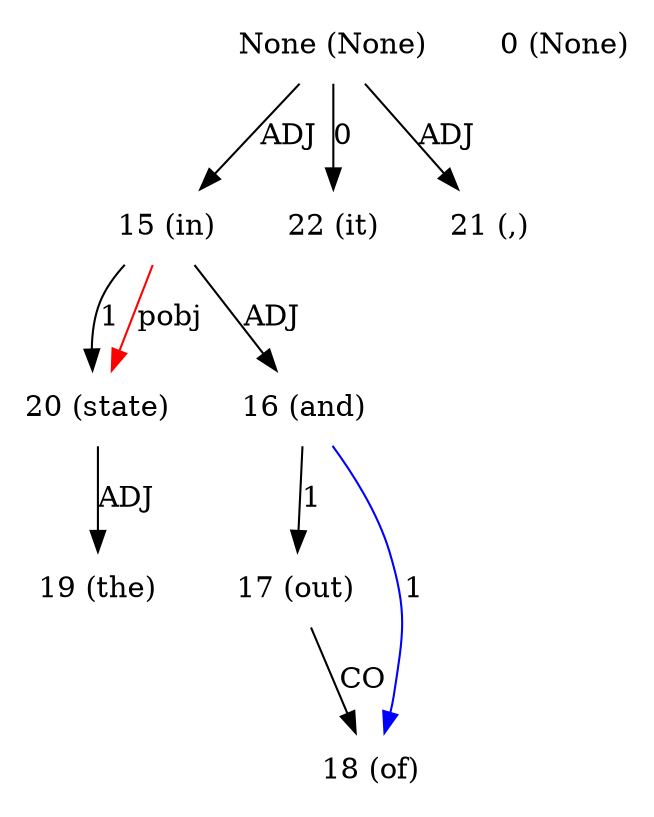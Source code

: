 digraph G{
edge [dir=forward]
node [shape=plaintext]

None [label="None (None)"]
None -> 15 [label="ADJ"]
None [label="None (None)"]
None -> 22 [label="0"]
None -> 21 [label="ADJ"]
0 [label="0 (None)"]
15 [label="15 (in)"]
15 -> 20 [label="1"]
15 -> 16 [label="ADJ"]
16 [label="16 (and)"]
16 -> 17 [label="1"]
16 -> 18 [label="1", color="blue"]
17 [label="17 (out)"]
17 -> 18 [label="CO"]
18 [label="18 (of)"]
19 [label="19 (the)"]
20 [label="20 (state)"]
15 -> 20 [label="pobj", color="red"]
20 -> 19 [label="ADJ"]
21 [label="21 (,)"]
22 [label="22 (it)"]
}
